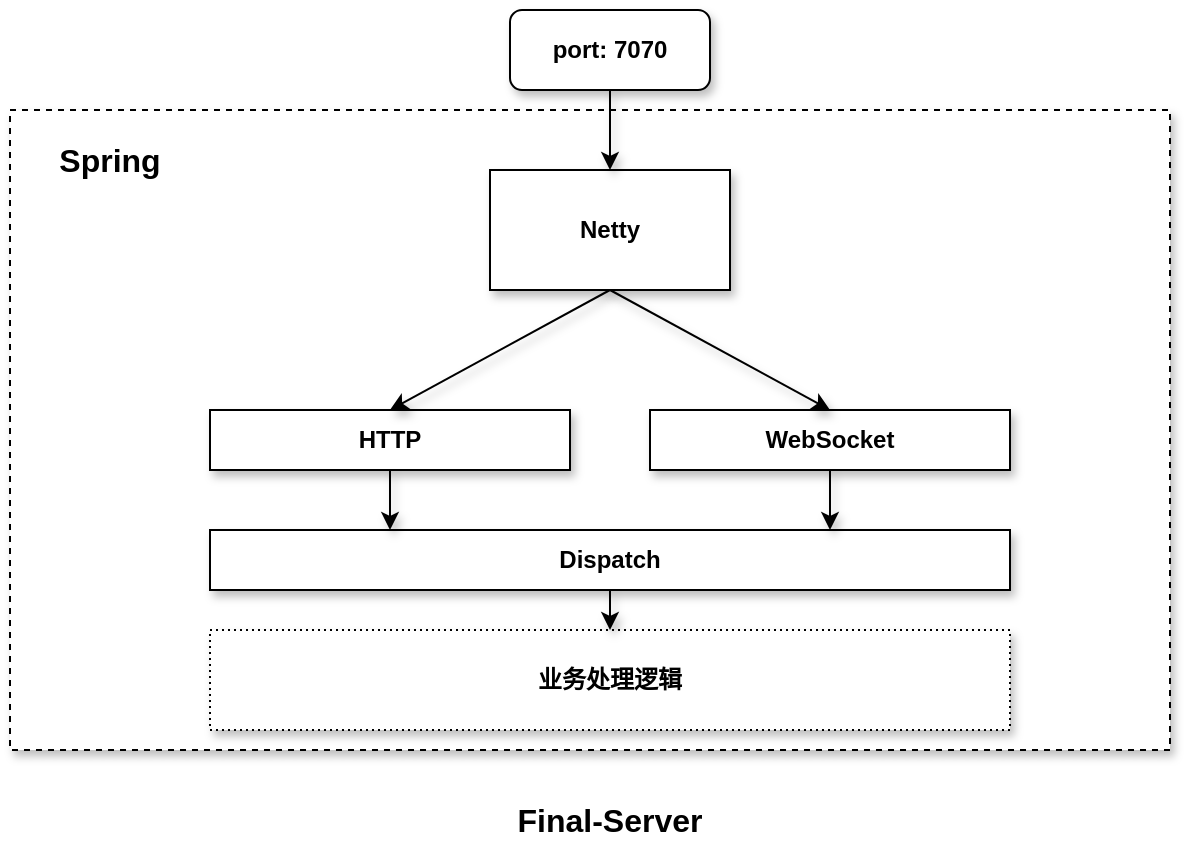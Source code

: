 <mxfile version="20.3.0" type="device"><diagram id="JZHFDeNIIA3-_5rvIPip" name="第 1 页"><mxGraphModel dx="1102" dy="865" grid="1" gridSize="10" guides="1" tooltips="1" connect="1" arrows="1" fold="1" page="1" pageScale="1" pageWidth="827" pageHeight="1169" math="0" shadow="0"><root><mxCell id="0"/><mxCell id="1" parent="0"/><mxCell id="q1SeZ1dsy8cDTq4A9v_5-10" value="" style="rounded=0;whiteSpace=wrap;html=1;dashed=1;strokeWidth=1;perimeterSpacing=5;shadow=1;fontStyle=1" parent="1" vertex="1"><mxGeometry x="110" y="210" width="580" height="320" as="geometry"/></mxCell><mxCell id="q1SeZ1dsy8cDTq4A9v_5-3" value="HTTP" style="rounded=0;whiteSpace=wrap;html=1;shadow=1;fontStyle=1" parent="1" vertex="1"><mxGeometry x="210" y="360" width="180" height="30" as="geometry"/></mxCell><mxCell id="q1SeZ1dsy8cDTq4A9v_5-4" value="WebSocket" style="rounded=0;whiteSpace=wrap;html=1;shadow=1;fontStyle=1" parent="1" vertex="1"><mxGeometry x="430" y="360" width="180" height="30" as="geometry"/></mxCell><mxCell id="q1SeZ1dsy8cDTq4A9v_5-5" value="Netty" style="rounded=0;whiteSpace=wrap;html=1;shadow=1;fontStyle=1" parent="1" vertex="1"><mxGeometry x="350" y="240" width="120" height="60" as="geometry"/></mxCell><mxCell id="q1SeZ1dsy8cDTq4A9v_5-6" value="" style="endArrow=classic;html=1;rounded=0;entryX=0.5;entryY=0;entryDx=0;entryDy=0;exitX=0.5;exitY=1;exitDx=0;exitDy=0;shadow=1;fontStyle=1" parent="1" source="q1SeZ1dsy8cDTq4A9v_5-5" target="q1SeZ1dsy8cDTq4A9v_5-3" edge="1"><mxGeometry width="50" height="50" relative="1" as="geometry"><mxPoint x="420" y="310" as="sourcePoint"/><mxPoint x="330" y="560" as="targetPoint"/></mxGeometry></mxCell><mxCell id="q1SeZ1dsy8cDTq4A9v_5-7" value="" style="endArrow=classic;html=1;rounded=0;exitX=0.5;exitY=1;exitDx=0;exitDy=0;entryX=0.5;entryY=0;entryDx=0;entryDy=0;shadow=1;fontStyle=1" parent="1" source="q1SeZ1dsy8cDTq4A9v_5-5" target="q1SeZ1dsy8cDTq4A9v_5-4" edge="1"><mxGeometry width="50" height="50" relative="1" as="geometry"><mxPoint x="360" y="510" as="sourcePoint"/><mxPoint x="410" y="460" as="targetPoint"/></mxGeometry></mxCell><mxCell id="q1SeZ1dsy8cDTq4A9v_5-9" value="" style="edgeStyle=orthogonalEdgeStyle;rounded=0;orthogonalLoop=1;jettySize=auto;html=1;shadow=1;fontStyle=1" parent="1" source="q1SeZ1dsy8cDTq4A9v_5-8" target="q1SeZ1dsy8cDTq4A9v_5-5" edge="1"><mxGeometry relative="1" as="geometry"/></mxCell><mxCell id="q1SeZ1dsy8cDTq4A9v_5-8" value="port: 7070" style="rounded=1;whiteSpace=wrap;html=1;shadow=1;fontStyle=1" parent="1" vertex="1"><mxGeometry x="360" y="160" width="100" height="40" as="geometry"/></mxCell><mxCell id="q1SeZ1dsy8cDTq4A9v_5-13" value="Dispatch" style="rounded=0;whiteSpace=wrap;html=1;strokeWidth=1;shadow=1;fontStyle=1" parent="1" vertex="1"><mxGeometry x="210" y="420" width="400" height="30" as="geometry"/></mxCell><mxCell id="q1SeZ1dsy8cDTq4A9v_5-15" value="" style="endArrow=classic;html=1;rounded=0;exitX=0.5;exitY=1;exitDx=0;exitDy=0;shadow=1;fontStyle=1" parent="1" source="q1SeZ1dsy8cDTq4A9v_5-3" edge="1"><mxGeometry width="50" height="50" relative="1" as="geometry"><mxPoint x="260" y="630" as="sourcePoint"/><mxPoint x="300" y="420" as="targetPoint"/></mxGeometry></mxCell><mxCell id="q1SeZ1dsy8cDTq4A9v_5-16" value="" style="endArrow=classic;html=1;rounded=0;exitX=0.5;exitY=1;exitDx=0;exitDy=0;shadow=1;fontStyle=1" parent="1" source="q1SeZ1dsy8cDTq4A9v_5-4" edge="1"><mxGeometry width="50" height="50" relative="1" as="geometry"><mxPoint x="400" y="670" as="sourcePoint"/><mxPoint x="520" y="420" as="targetPoint"/></mxGeometry></mxCell><mxCell id="q1SeZ1dsy8cDTq4A9v_5-17" value="业务处理逻辑" style="rounded=0;whiteSpace=wrap;html=1;strokeWidth=1;dashed=1;dashPattern=1 2;shadow=1;fontStyle=1" parent="1" vertex="1"><mxGeometry x="210" y="470" width="400" height="50" as="geometry"/></mxCell><mxCell id="q1SeZ1dsy8cDTq4A9v_5-18" value="" style="endArrow=classic;html=1;rounded=0;exitX=0.5;exitY=1;exitDx=0;exitDy=0;entryX=0.5;entryY=0;entryDx=0;entryDy=0;shadow=1;fontStyle=1" parent="1" source="q1SeZ1dsy8cDTq4A9v_5-13" target="q1SeZ1dsy8cDTq4A9v_5-17" edge="1"><mxGeometry width="50" height="50" relative="1" as="geometry"><mxPoint x="410" y="520" as="sourcePoint"/><mxPoint x="460" y="470" as="targetPoint"/></mxGeometry></mxCell><mxCell id="q1SeZ1dsy8cDTq4A9v_5-19" value="Final-Server" style="text;html=1;strokeColor=none;fillColor=none;align=center;verticalAlign=middle;whiteSpace=wrap;rounded=0;dashed=1;dashPattern=1 2;strokeWidth=1;fontSize=16;fontStyle=1;shadow=1;" parent="1" vertex="1"><mxGeometry x="345" y="550" width="130" height="30" as="geometry"/></mxCell><mxCell id="q1SeZ1dsy8cDTq4A9v_5-20" value="Spring" style="text;html=1;strokeColor=none;fillColor=none;align=center;verticalAlign=middle;whiteSpace=wrap;rounded=0;dashed=1;dashPattern=1 2;strokeWidth=1;fontSize=16;fontStyle=1;shadow=1;" parent="1" vertex="1"><mxGeometry x="130" y="220" width="60" height="30" as="geometry"/></mxCell></root></mxGraphModel></diagram></mxfile>